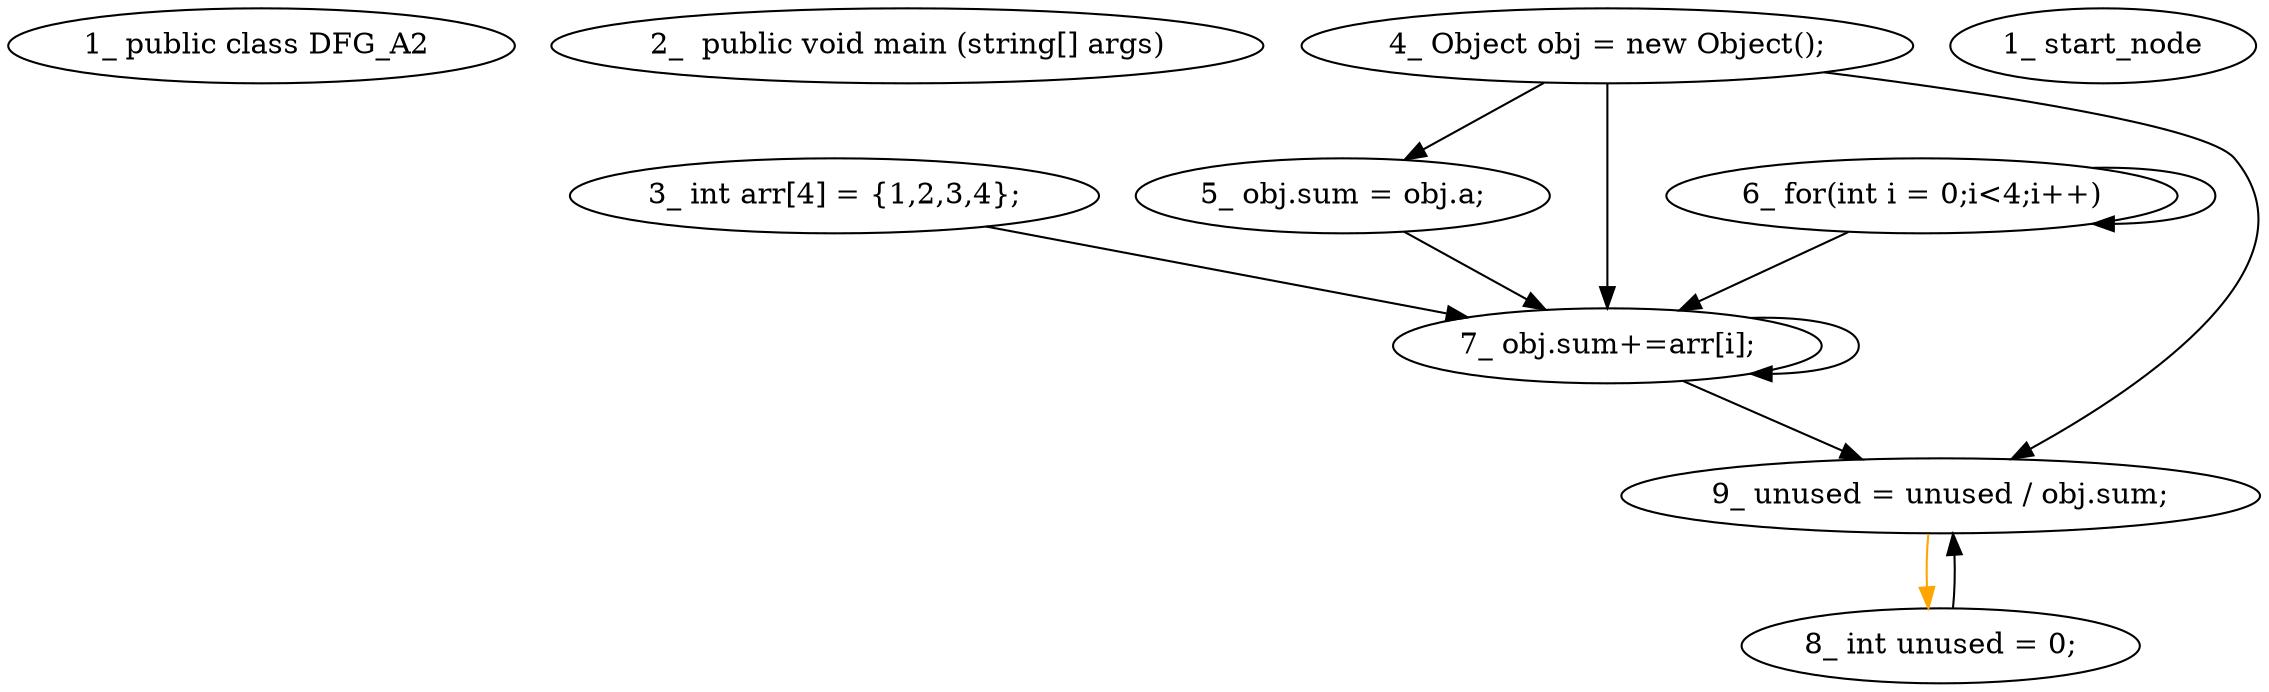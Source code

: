 digraph  {
6 [label="1_\ public\ class\ DFG_A2\ ", type_label=class_declaration];
10 [label="2_\ \ public\ void\ main\ \(string\[\]\ args\)", type_label=method_declaration];
21 [label="3_\ int\ arr\[4\]\ =\ \{1,2,3,4\};", type_label=expression_statement];
33 [label="4_\ Object\ obj\ =\ new\ Object\(\);", type_label=expression_statement];
40 [label="5_\ obj\.sum\ =\ obj\.a;", type_label=expression_statement];
48 [label="6_\ for\(int\ i\ =\ 0;i<4;i\+\+\)", type_label=for];
60 [label="7_\ obj\.sum\+=arr\[i\];", type_label=expression_statement];
68 [label="8_\ int\ unused\ =\ 0;", type_label=expression_statement];
73 [label="9_\ unused\ =\ unused\ /\ obj\.sum;", type_label=expression_statement];
1 [label="1_\ start_node", type_label=start];
21 -> 60  [key=0, used_def=arr];
33 -> 40  [key=0, used_def="obj.a"];
33 -> 60  [key=0, used_def="obj.sum"];
33 -> 73  [key=0, used_def="obj.sum"];
40 -> 60  [key=0, used_def="obj.sum"];
48 -> 48  [key=0, used_def=i];
48 -> 60  [key=0, used_def=i];
60 -> 60  [key=0, used_def="obj.sum"];
60 -> 73  [key=0, used_def="obj.sum"];
68 -> 73  [key=0, used_def=unused];
73 -> 68  [color=orange, key=0];
}
